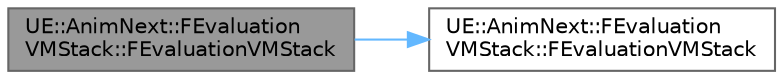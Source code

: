 digraph "UE::AnimNext::FEvaluationVMStack::FEvaluationVMStack"
{
 // INTERACTIVE_SVG=YES
 // LATEX_PDF_SIZE
  bgcolor="transparent";
  edge [fontname=Helvetica,fontsize=10,labelfontname=Helvetica,labelfontsize=10];
  node [fontname=Helvetica,fontsize=10,shape=box,height=0.2,width=0.4];
  rankdir="LR";
  Node1 [id="Node000001",label="UE::AnimNext::FEvaluation\lVMStack::FEvaluationVMStack",height=0.2,width=0.4,color="gray40", fillcolor="grey60", style="filled", fontcolor="black",tooltip=" "];
  Node1 -> Node2 [id="edge1_Node000001_Node000002",color="steelblue1",style="solid",tooltip=" "];
  Node2 [id="Node000002",label="UE::AnimNext::FEvaluation\lVMStack::FEvaluationVMStack",height=0.2,width=0.4,color="grey40", fillcolor="white", style="filled",URL="$df/d5e/structUE_1_1AnimNext_1_1FEvaluationVMStack.html#a476eac58e6bc9426064642a5d1dea562",tooltip=" "];
}
